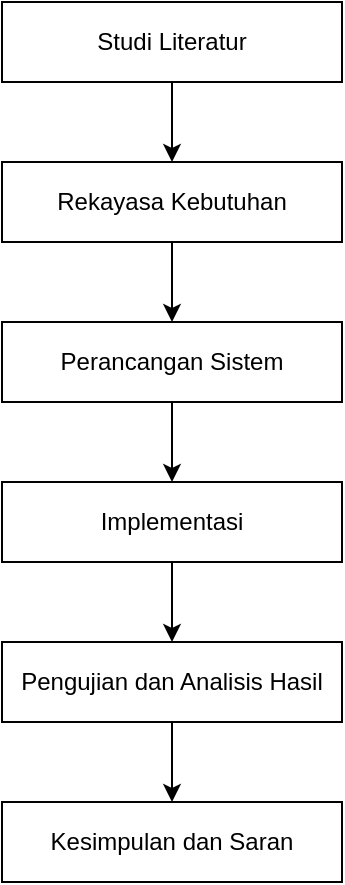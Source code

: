 <mxfile version="28.1.2">
  <diagram name="Page-1" id="v5RAu5klR39Lm09rsD4q">
    <mxGraphModel dx="1209" dy="868" grid="1" gridSize="10" guides="1" tooltips="1" connect="1" arrows="1" fold="1" page="1" pageScale="1" pageWidth="850" pageHeight="1100" math="0" shadow="0">
      <root>
        <mxCell id="0" />
        <mxCell id="1" parent="0" />
        <mxCell id="zuhUX873_J-z1-R4XkIV-8" style="edgeStyle=orthogonalEdgeStyle;rounded=0;orthogonalLoop=1;jettySize=auto;html=1;" edge="1" parent="1" source="zuhUX873_J-z1-R4XkIV-1" target="zuhUX873_J-z1-R4XkIV-3">
          <mxGeometry relative="1" as="geometry" />
        </mxCell>
        <mxCell id="zuhUX873_J-z1-R4XkIV-1" value="Studi Literatur" style="rounded=0;whiteSpace=wrap;html=1;" vertex="1" parent="1">
          <mxGeometry x="360" y="120" width="170" height="40" as="geometry" />
        </mxCell>
        <mxCell id="zuhUX873_J-z1-R4XkIV-9" style="edgeStyle=orthogonalEdgeStyle;rounded=0;orthogonalLoop=1;jettySize=auto;html=1;" edge="1" parent="1" source="zuhUX873_J-z1-R4XkIV-3" target="zuhUX873_J-z1-R4XkIV-4">
          <mxGeometry relative="1" as="geometry" />
        </mxCell>
        <mxCell id="zuhUX873_J-z1-R4XkIV-3" value="Rekayasa Kebutuhan" style="rounded=0;whiteSpace=wrap;html=1;" vertex="1" parent="1">
          <mxGeometry x="360" y="200" width="170" height="40" as="geometry" />
        </mxCell>
        <mxCell id="zuhUX873_J-z1-R4XkIV-10" style="edgeStyle=orthogonalEdgeStyle;rounded=0;orthogonalLoop=1;jettySize=auto;html=1;" edge="1" parent="1" source="zuhUX873_J-z1-R4XkIV-4" target="zuhUX873_J-z1-R4XkIV-5">
          <mxGeometry relative="1" as="geometry" />
        </mxCell>
        <mxCell id="zuhUX873_J-z1-R4XkIV-4" value="Perancangan Sistem" style="rounded=0;whiteSpace=wrap;html=1;" vertex="1" parent="1">
          <mxGeometry x="360" y="280" width="170" height="40" as="geometry" />
        </mxCell>
        <mxCell id="zuhUX873_J-z1-R4XkIV-11" style="edgeStyle=orthogonalEdgeStyle;rounded=0;orthogonalLoop=1;jettySize=auto;html=1;" edge="1" parent="1" source="zuhUX873_J-z1-R4XkIV-5" target="zuhUX873_J-z1-R4XkIV-6">
          <mxGeometry relative="1" as="geometry" />
        </mxCell>
        <mxCell id="zuhUX873_J-z1-R4XkIV-5" value="Implementasi" style="rounded=0;whiteSpace=wrap;html=1;" vertex="1" parent="1">
          <mxGeometry x="360" y="360" width="170" height="40" as="geometry" />
        </mxCell>
        <mxCell id="zuhUX873_J-z1-R4XkIV-12" style="edgeStyle=orthogonalEdgeStyle;rounded=0;orthogonalLoop=1;jettySize=auto;html=1;" edge="1" parent="1" source="zuhUX873_J-z1-R4XkIV-6" target="zuhUX873_J-z1-R4XkIV-7">
          <mxGeometry relative="1" as="geometry" />
        </mxCell>
        <mxCell id="zuhUX873_J-z1-R4XkIV-6" value="Pengujian dan Analisis Hasil" style="rounded=0;whiteSpace=wrap;html=1;" vertex="1" parent="1">
          <mxGeometry x="360" y="440" width="170" height="40" as="geometry" />
        </mxCell>
        <mxCell id="zuhUX873_J-z1-R4XkIV-7" value="Kesimpulan dan Saran" style="rounded=0;whiteSpace=wrap;html=1;" vertex="1" parent="1">
          <mxGeometry x="360" y="520" width="170" height="40" as="geometry" />
        </mxCell>
      </root>
    </mxGraphModel>
  </diagram>
</mxfile>
